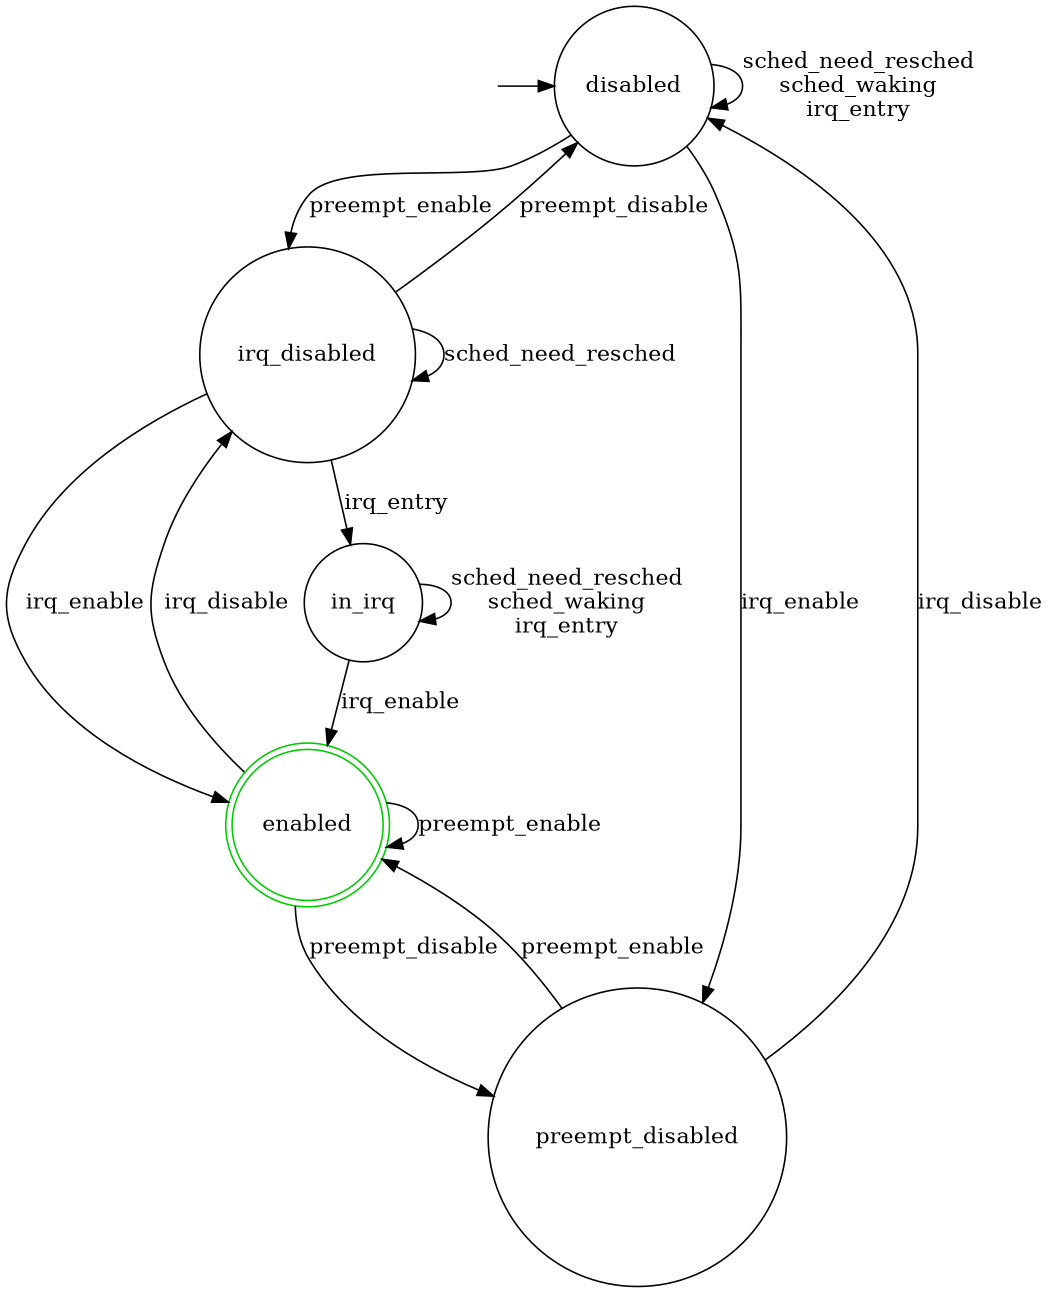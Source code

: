 digraph state_automaton {
	center = true;
	size = "7,11";
	{node [shape = plaintext, style=invis, label=""] "__init_disabled"};
	{node [shape = circle] "disabled"};
	{node [shape = doublecircle] "enabled"};
	{node [shape = circle] "enabled"};
	{node [shape = circle] "in_irq"};
	{node [shape = circle] "irq_disabled"};
	{node [shape = circle] "preempt_disabled"};
	"__init_disabled" -> "disabled";
	"disabled" [label = "disabled"];
	"disabled" -> "disabled" [ label = "sched_need_resched\nsched_waking\nirq_entry" ];
	"disabled" -> "irq_disabled" [ label = "preempt_enable" ];
	"disabled" -> "preempt_disabled" [ label = "irq_enable" ];
	"enabled" [label = "enabled", color = green3];
	"enabled" -> "enabled" [ label = "preempt_enable" ];
	"enabled" -> "irq_disabled" [ label = "irq_disable" ];
	"enabled" -> "preempt_disabled" [ label = "preempt_disable" ];
	"in_irq" [label = "in_irq"];
	"in_irq" -> "enabled" [ label = "irq_enable" ];
	"in_irq" -> "in_irq" [ label = "sched_need_resched\nsched_waking\nirq_entry" ];
	"irq_disabled" [label = "irq_disabled"];
	"irq_disabled" -> "disabled" [ label = "preempt_disable" ];
	"irq_disabled" -> "enabled" [ label = "irq_enable" ];
	"irq_disabled" -> "in_irq" [ label = "irq_entry" ];
	"irq_disabled" -> "irq_disabled" [ label = "sched_need_resched" ];
	"preempt_disabled" [label = "preempt_disabled"];
	"preempt_disabled" -> "disabled" [ label = "irq_disable" ];
	"preempt_disabled" -> "enabled" [ label = "preempt_enable" ];
	{ rank = min ;
		"__init_disabled";
		"disabled";
	}
}
